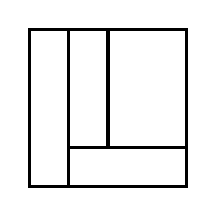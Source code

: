 \begin{tikzpicture}[very thick, scale=.5]
    \draw (0,0) rectangle (1,4);
    \draw (1,1) rectangle (2,4);
    \draw (2,1) rectangle (4,4);
    \draw (1,0) rectangle (4,1);
\end{tikzpicture}
